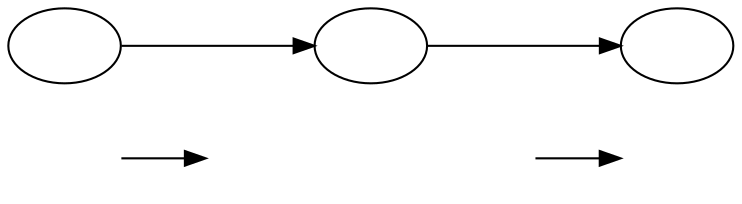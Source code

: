 digraph {
    graph [rankdir=LR];
    node  [style="state"];

    subgraph {
        wordX     -> sequenceX;
        sequenceX -> resultX;
    }

    subgraph {
        word     -> sequence [label=" ", texlbl="lexicale"];
        sequence -> result   [label=" ", texlbl="syntaxique"];
    }

    wordX     [shape=plaintext, label=" ", texlbl="\code{abcdef}"];
    sequenceX [shape=plaintext, width=2.2, label=" ", texlbl="[[\code{a} $\mapsto \dots$], [\code{bc} $\mapsto \dots$], $\dots$]"];
    resultX   [shape=plaintext, label=" ", texlbl="\begin{tikzpicture}[node distance=2cm] \node [state, scale=.3] (foo1) {}; \node [state, scale=.3, below left of=foo1] (foo2) {}; \node [state, scale=.3, below right of=foo1] (foo3) {}; \node [state, scale=.3, below left of=foo3] (foo4) {}; \node [state, scale=.3, below right of=foo3] (foo5) {}; \draw [thick] (foo1) -- (foo2) (foo1) -- (foo3) (foo3) -- (foo4) (foo3) -- (foo5); \end{tikzpicture}"];

    word     [label=" ", texlbl="mot"                         ];
    sequence [label=" ", texlbl="séquence"                    ];
    result   [style="state,accepting", label=" ", texlbl="AST"];
}
